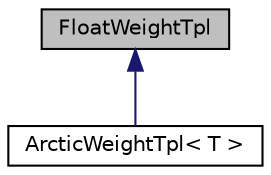 digraph "FloatWeightTpl"
{
  edge [fontname="Helvetica",fontsize="10",labelfontname="Helvetica",labelfontsize="10"];
  node [fontname="Helvetica",fontsize="10",shape=record];
  Node0 [label="FloatWeightTpl",height=0.2,width=0.4,color="black", fillcolor="grey75", style="filled", fontcolor="black"];
  Node0 -> Node1 [dir="back",color="midnightblue",fontsize="10",style="solid",fontname="Helvetica"];
  Node1 [label="ArcticWeightTpl\< T \>",height=0.2,width=0.4,color="black", fillcolor="white", style="filled",URL="$classfst_1_1ArcticWeightTpl.html"];
}
